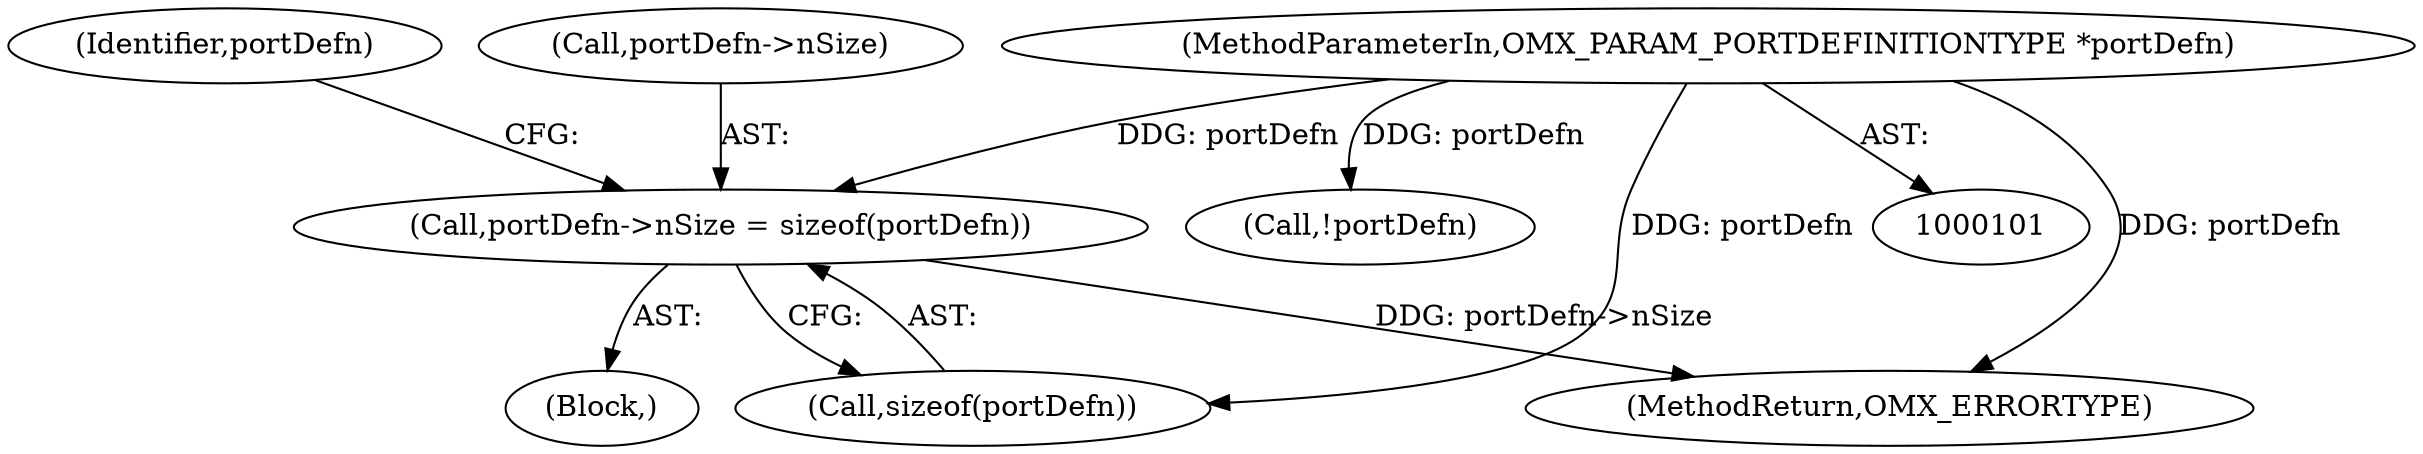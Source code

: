 digraph "1_Android_560ccdb509a7b86186fac0fce1b25bd9a3e6a6e8_3@del" {
"1000124" [label="(Call,portDefn->nSize = sizeof(portDefn))"];
"1000102" [label="(MethodParameterIn,OMX_PARAM_PORTDEFINITIONTYPE *portDefn)"];
"1000132" [label="(Identifier,portDefn)"];
"1000110" [label="(Call,!portDefn)"];
"1000102" [label="(MethodParameterIn,OMX_PARAM_PORTDEFINITIONTYPE *portDefn)"];
"1000103" [label="(Block,)"];
"1000641" [label="(MethodReturn,OMX_ERRORTYPE)"];
"1000124" [label="(Call,portDefn->nSize = sizeof(portDefn))"];
"1000128" [label="(Call,sizeof(portDefn))"];
"1000125" [label="(Call,portDefn->nSize)"];
"1000124" -> "1000103"  [label="AST: "];
"1000124" -> "1000128"  [label="CFG: "];
"1000125" -> "1000124"  [label="AST: "];
"1000128" -> "1000124"  [label="AST: "];
"1000132" -> "1000124"  [label="CFG: "];
"1000124" -> "1000641"  [label="DDG: portDefn->nSize"];
"1000102" -> "1000124"  [label="DDG: portDefn"];
"1000102" -> "1000101"  [label="AST: "];
"1000102" -> "1000641"  [label="DDG: portDefn"];
"1000102" -> "1000110"  [label="DDG: portDefn"];
"1000102" -> "1000128"  [label="DDG: portDefn"];
}
